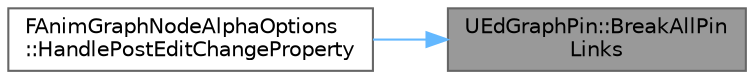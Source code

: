digraph "UEdGraphPin::BreakAllPinLinks"
{
 // INTERACTIVE_SVG=YES
 // LATEX_PDF_SIZE
  bgcolor="transparent";
  edge [fontname=Helvetica,fontsize=10,labelfontname=Helvetica,labelfontsize=10];
  node [fontname=Helvetica,fontsize=10,shape=box,height=0.2,width=0.4];
  rankdir="RL";
  Node1 [id="Node000001",label="UEdGraphPin::BreakAllPin\lLinks",height=0.2,width=0.4,color="gray40", fillcolor="grey60", style="filled", fontcolor="black",tooltip="Break all links from this pin."];
  Node1 -> Node2 [id="edge1_Node000001_Node000002",dir="back",color="steelblue1",style="solid",tooltip=" "];
  Node2 [id="Node000002",label="FAnimGraphNodeAlphaOptions\l::HandlePostEditChangeProperty",height=0.2,width=0.4,color="grey40", fillcolor="white", style="filled",URL="$d0/d04/structFAnimGraphNodeAlphaOptions.html#a4bc9578441470d3365e98a019a4bf6ba",tooltip=" "];
}
